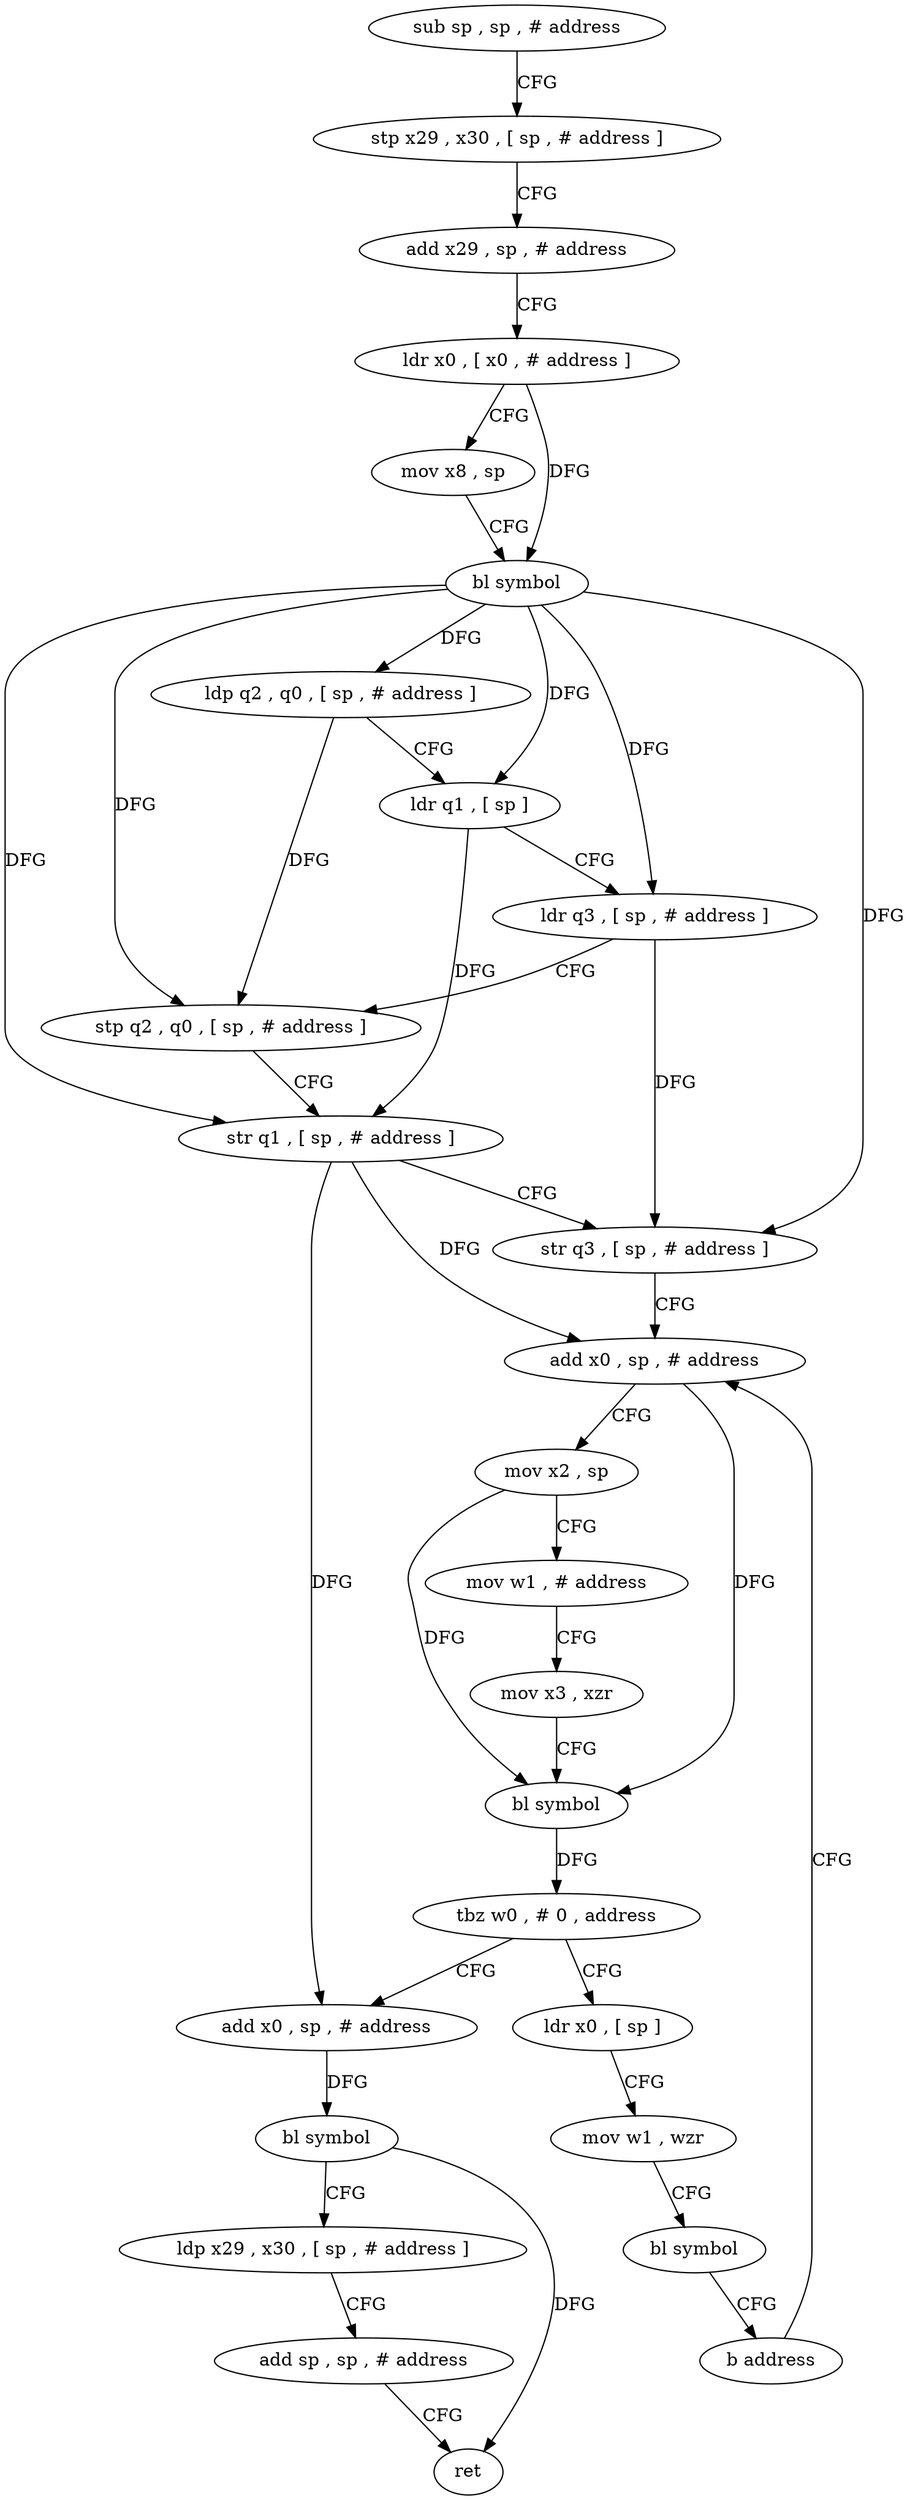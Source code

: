 digraph "func" {
"79992" [label = "sub sp , sp , # address" ]
"79996" [label = "stp x29 , x30 , [ sp , # address ]" ]
"80000" [label = "add x29 , sp , # address" ]
"80004" [label = "ldr x0 , [ x0 , # address ]" ]
"80008" [label = "mov x8 , sp" ]
"80012" [label = "bl symbol" ]
"80016" [label = "ldp q2 , q0 , [ sp , # address ]" ]
"80020" [label = "ldr q1 , [ sp ]" ]
"80024" [label = "ldr q3 , [ sp , # address ]" ]
"80028" [label = "stp q2 , q0 , [ sp , # address ]" ]
"80032" [label = "str q1 , [ sp , # address ]" ]
"80036" [label = "str q3 , [ sp , # address ]" ]
"80040" [label = "add x0 , sp , # address" ]
"80080" [label = "add x0 , sp , # address" ]
"80084" [label = "bl symbol" ]
"80088" [label = "ldp x29 , x30 , [ sp , # address ]" ]
"80092" [label = "add sp , sp , # address" ]
"80096" [label = "ret" ]
"80064" [label = "ldr x0 , [ sp ]" ]
"80068" [label = "mov w1 , wzr" ]
"80072" [label = "bl symbol" ]
"80076" [label = "b address" ]
"80044" [label = "mov x2 , sp" ]
"80048" [label = "mov w1 , # address" ]
"80052" [label = "mov x3 , xzr" ]
"80056" [label = "bl symbol" ]
"80060" [label = "tbz w0 , # 0 , address" ]
"79992" -> "79996" [ label = "CFG" ]
"79996" -> "80000" [ label = "CFG" ]
"80000" -> "80004" [ label = "CFG" ]
"80004" -> "80008" [ label = "CFG" ]
"80004" -> "80012" [ label = "DFG" ]
"80008" -> "80012" [ label = "CFG" ]
"80012" -> "80016" [ label = "DFG" ]
"80012" -> "80028" [ label = "DFG" ]
"80012" -> "80020" [ label = "DFG" ]
"80012" -> "80032" [ label = "DFG" ]
"80012" -> "80024" [ label = "DFG" ]
"80012" -> "80036" [ label = "DFG" ]
"80016" -> "80020" [ label = "CFG" ]
"80016" -> "80028" [ label = "DFG" ]
"80020" -> "80024" [ label = "CFG" ]
"80020" -> "80032" [ label = "DFG" ]
"80024" -> "80028" [ label = "CFG" ]
"80024" -> "80036" [ label = "DFG" ]
"80028" -> "80032" [ label = "CFG" ]
"80032" -> "80036" [ label = "CFG" ]
"80032" -> "80040" [ label = "DFG" ]
"80032" -> "80080" [ label = "DFG" ]
"80036" -> "80040" [ label = "CFG" ]
"80040" -> "80044" [ label = "CFG" ]
"80040" -> "80056" [ label = "DFG" ]
"80080" -> "80084" [ label = "DFG" ]
"80084" -> "80088" [ label = "CFG" ]
"80084" -> "80096" [ label = "DFG" ]
"80088" -> "80092" [ label = "CFG" ]
"80092" -> "80096" [ label = "CFG" ]
"80064" -> "80068" [ label = "CFG" ]
"80068" -> "80072" [ label = "CFG" ]
"80072" -> "80076" [ label = "CFG" ]
"80076" -> "80040" [ label = "CFG" ]
"80044" -> "80048" [ label = "CFG" ]
"80044" -> "80056" [ label = "DFG" ]
"80048" -> "80052" [ label = "CFG" ]
"80052" -> "80056" [ label = "CFG" ]
"80056" -> "80060" [ label = "DFG" ]
"80060" -> "80080" [ label = "CFG" ]
"80060" -> "80064" [ label = "CFG" ]
}
